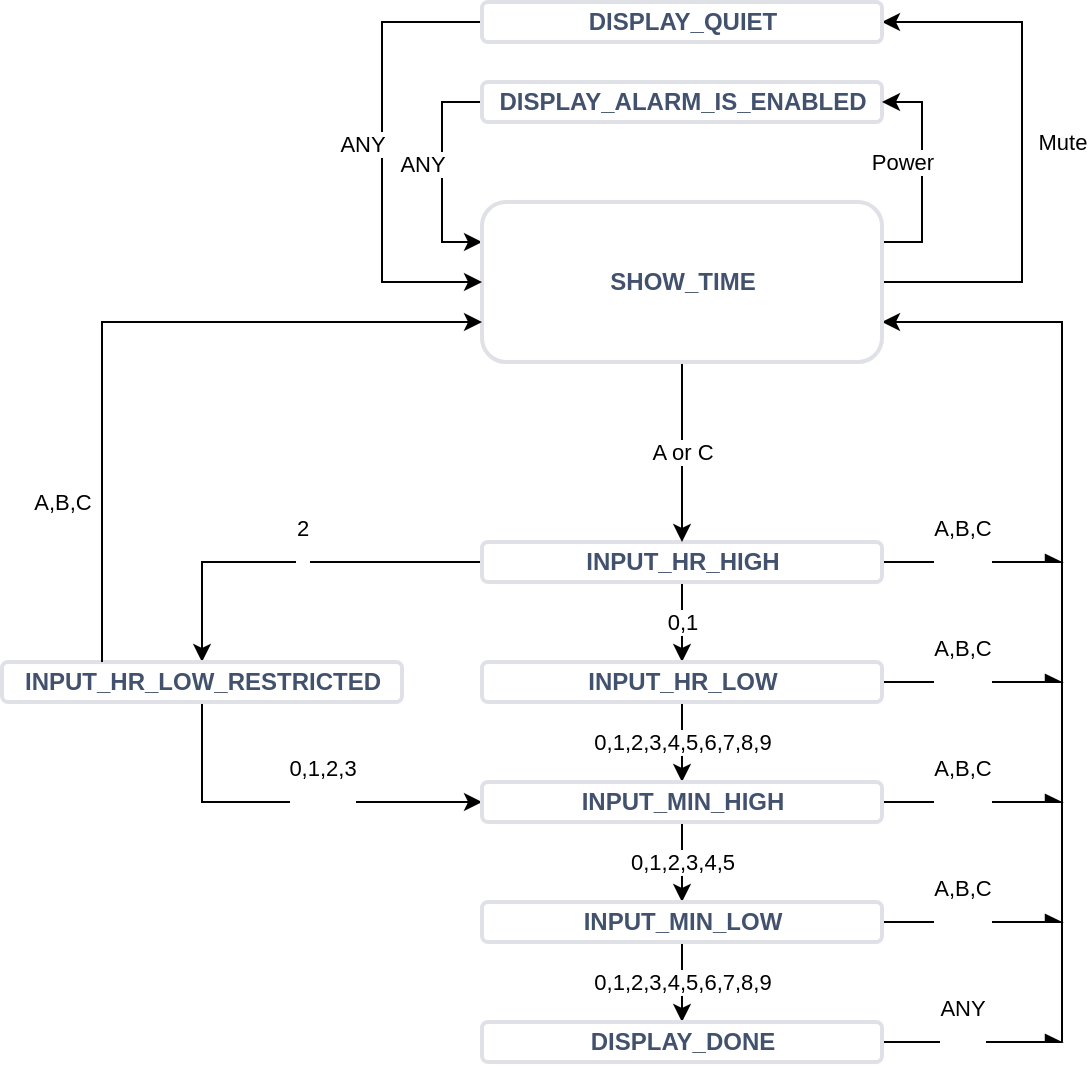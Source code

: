 <mxfile version="25.0.3">
  <diagram name="Page-1" id="58cdce13-f638-feb5-8d6f-7d28b1aa9fa0">
    <mxGraphModel dx="712" dy="427" grid="1" gridSize="10" guides="1" tooltips="1" connect="1" arrows="1" fold="1" page="1" pageScale="1" pageWidth="1100" pageHeight="850" background="none" math="0" shadow="0">
      <root>
        <mxCell id="0" />
        <mxCell id="1" parent="0" />
        <mxCell id="X9fPhNkL44MhaLlxR3ed-43" value="0,1" style="edgeStyle=orthogonalEdgeStyle;rounded=0;orthogonalLoop=1;jettySize=auto;html=1;" edge="1" parent="1" source="X9fPhNkL44MhaLlxR3ed-8" target="X9fPhNkL44MhaLlxR3ed-14">
          <mxGeometry relative="1" as="geometry" />
        </mxCell>
        <mxCell id="X9fPhNkL44MhaLlxR3ed-44" value="&lt;div&gt;2&lt;/div&gt;&lt;div&gt;&lt;br&gt;&lt;/div&gt;" style="edgeStyle=orthogonalEdgeStyle;rounded=0;orthogonalLoop=1;jettySize=auto;html=1;entryX=0.5;entryY=0;entryDx=0;entryDy=0;" edge="1" parent="1" source="X9fPhNkL44MhaLlxR3ed-8" target="X9fPhNkL44MhaLlxR3ed-17">
          <mxGeometry x="-0.052" y="-10" relative="1" as="geometry">
            <mxPoint x="200" y="460" as="targetPoint" />
            <mxPoint as="offset" />
          </mxGeometry>
        </mxCell>
        <mxCell id="X9fPhNkL44MhaLlxR3ed-74" value="&lt;div&gt;A,B,C&lt;/div&gt;&lt;div&gt;&lt;br&gt;&lt;/div&gt;" style="edgeStyle=orthogonalEdgeStyle;rounded=0;orthogonalLoop=1;jettySize=auto;html=1;endArrow=async;endFill=1;" edge="1" parent="1" source="X9fPhNkL44MhaLlxR3ed-8">
          <mxGeometry x="-0.116" y="10" relative="1" as="geometry">
            <mxPoint x="630.0" y="410.0" as="targetPoint" />
            <mxPoint as="offset" />
          </mxGeometry>
        </mxCell>
        <mxCell id="X9fPhNkL44MhaLlxR3ed-8" value="&lt;div&gt;INPUT_HR_HIGH&lt;/div&gt;" style="dashed=0;html=1;rounded=1;strokeColor=#DFE1E6;fontSize=12;align=center;fontStyle=1;strokeWidth=2;fontColor=#42526E" vertex="1" parent="1">
          <mxGeometry x="340" y="400" width="200" height="20" as="geometry" />
        </mxCell>
        <mxCell id="X9fPhNkL44MhaLlxR3ed-46" value="0,1,2,3,4,5,6,7,8,9" style="edgeStyle=orthogonalEdgeStyle;rounded=0;orthogonalLoop=1;jettySize=auto;html=1;" edge="1" parent="1" source="X9fPhNkL44MhaLlxR3ed-14" target="X9fPhNkL44MhaLlxR3ed-18">
          <mxGeometry relative="1" as="geometry" />
        </mxCell>
        <mxCell id="X9fPhNkL44MhaLlxR3ed-73" value="&lt;div&gt;A,B,C&lt;/div&gt;&lt;div&gt;&lt;br&gt;&lt;/div&gt;" style="edgeStyle=orthogonalEdgeStyle;rounded=0;orthogonalLoop=1;jettySize=auto;html=1;endArrow=async;endFill=1;" edge="1" parent="1" source="X9fPhNkL44MhaLlxR3ed-14">
          <mxGeometry x="-0.116" y="10" relative="1" as="geometry">
            <mxPoint x="630.0" y="470.0" as="targetPoint" />
            <mxPoint as="offset" />
          </mxGeometry>
        </mxCell>
        <mxCell id="X9fPhNkL44MhaLlxR3ed-14" value="&lt;div&gt;INPUT_HR_LOW&lt;/div&gt;" style="dashed=0;html=1;rounded=1;strokeColor=#DFE1E6;fontSize=12;align=center;fontStyle=1;strokeWidth=2;fontColor=#42526E" vertex="1" parent="1">
          <mxGeometry x="340" y="460" width="200" height="20" as="geometry" />
        </mxCell>
        <mxCell id="X9fPhNkL44MhaLlxR3ed-45" value="&lt;div&gt;0,1,2,3&lt;/div&gt;&lt;div&gt;&lt;br&gt;&lt;/div&gt;" style="edgeStyle=orthogonalEdgeStyle;rounded=0;orthogonalLoop=1;jettySize=auto;html=1;entryX=0;entryY=0.5;entryDx=0;entryDy=0;exitX=0.5;exitY=1;exitDx=0;exitDy=0;" edge="1" parent="1" source="X9fPhNkL44MhaLlxR3ed-17" target="X9fPhNkL44MhaLlxR3ed-18">
          <mxGeometry x="0.158" y="10" relative="1" as="geometry">
            <mxPoint x="200" y="480" as="sourcePoint" />
            <Array as="points">
              <mxPoint x="200" y="530" />
            </Array>
            <mxPoint as="offset" />
          </mxGeometry>
        </mxCell>
        <mxCell id="X9fPhNkL44MhaLlxR3ed-17" value="&lt;div&gt;INPUT_HR_LOW_RESTRICTED&lt;/div&gt;" style="dashed=0;html=1;rounded=1;strokeColor=#DFE1E6;fontSize=12;align=center;fontStyle=1;strokeWidth=2;fontColor=#42526E" vertex="1" parent="1">
          <mxGeometry x="100" y="460" width="200" height="20" as="geometry" />
        </mxCell>
        <mxCell id="X9fPhNkL44MhaLlxR3ed-47" value="0,1,2,3,4,5" style="edgeStyle=orthogonalEdgeStyle;rounded=0;orthogonalLoop=1;jettySize=auto;html=1;" edge="1" parent="1" source="X9fPhNkL44MhaLlxR3ed-18" target="X9fPhNkL44MhaLlxR3ed-19">
          <mxGeometry relative="1" as="geometry" />
        </mxCell>
        <mxCell id="X9fPhNkL44MhaLlxR3ed-72" value="&lt;div&gt;A,B,C&lt;/div&gt;&lt;div&gt;&lt;br&gt;&lt;/div&gt;" style="edgeStyle=orthogonalEdgeStyle;rounded=0;orthogonalLoop=1;jettySize=auto;html=1;endArrow=async;endFill=1;" edge="1" parent="1" source="X9fPhNkL44MhaLlxR3ed-18">
          <mxGeometry x="-0.116" y="10" relative="1" as="geometry">
            <mxPoint x="630.0" y="530" as="targetPoint" />
            <mxPoint as="offset" />
          </mxGeometry>
        </mxCell>
        <mxCell id="X9fPhNkL44MhaLlxR3ed-18" value="&lt;div&gt;INPUT_MIN_HIGH&lt;/div&gt;" style="dashed=0;html=1;rounded=1;strokeColor=#DFE1E6;fontSize=12;align=center;fontStyle=1;strokeWidth=2;fontColor=#42526E" vertex="1" parent="1">
          <mxGeometry x="340" y="520" width="200" height="20" as="geometry" />
        </mxCell>
        <mxCell id="X9fPhNkL44MhaLlxR3ed-48" value="0,1,2,3,4,5,6,7,8,9" style="edgeStyle=orthogonalEdgeStyle;rounded=0;orthogonalLoop=1;jettySize=auto;html=1;" edge="1" parent="1" source="X9fPhNkL44MhaLlxR3ed-19" target="X9fPhNkL44MhaLlxR3ed-22">
          <mxGeometry relative="1" as="geometry" />
        </mxCell>
        <mxCell id="X9fPhNkL44MhaLlxR3ed-71" value="&lt;div&gt;A,B,C&lt;/div&gt;&lt;div&gt;&lt;br&gt;&lt;/div&gt;" style="edgeStyle=orthogonalEdgeStyle;rounded=0;orthogonalLoop=1;jettySize=auto;html=1;endArrow=async;endFill=1;" edge="1" parent="1" source="X9fPhNkL44MhaLlxR3ed-19">
          <mxGeometry x="-0.116" y="10" relative="1" as="geometry">
            <mxPoint x="630" y="590" as="targetPoint" />
            <mxPoint as="offset" />
          </mxGeometry>
        </mxCell>
        <mxCell id="X9fPhNkL44MhaLlxR3ed-19" value="&lt;div&gt;INPUT_MIN_LOW&lt;/div&gt;" style="dashed=0;html=1;rounded=1;strokeColor=#DFE1E6;fontSize=12;align=center;fontStyle=1;strokeWidth=2;fontColor=#42526E" vertex="1" parent="1">
          <mxGeometry x="340" y="580" width="200" height="20" as="geometry" />
        </mxCell>
        <mxCell id="X9fPhNkL44MhaLlxR3ed-56" value="ANY" style="edgeStyle=orthogonalEdgeStyle;rounded=0;orthogonalLoop=1;jettySize=auto;html=1;exitX=0;exitY=0.5;exitDx=0;exitDy=0;entryX=0;entryY=0.25;entryDx=0;entryDy=0;" edge="1" parent="1" source="X9fPhNkL44MhaLlxR3ed-21" target="X9fPhNkL44MhaLlxR3ed-25">
          <mxGeometry x="-0.077" y="-10" relative="1" as="geometry">
            <Array as="points">
              <mxPoint x="320" y="180" />
              <mxPoint x="320" y="250" />
            </Array>
            <mxPoint as="offset" />
          </mxGeometry>
        </mxCell>
        <mxCell id="X9fPhNkL44MhaLlxR3ed-21" value="DISPLAY_ALARM_IS_ENABLED" style="dashed=0;html=1;rounded=1;strokeColor=#DFE1E6;fontSize=12;align=center;fontStyle=1;strokeWidth=2;fontColor=#42526E" vertex="1" parent="1">
          <mxGeometry x="340" y="170" width="200" height="20" as="geometry" />
        </mxCell>
        <mxCell id="X9fPhNkL44MhaLlxR3ed-69" style="edgeStyle=orthogonalEdgeStyle;rounded=0;orthogonalLoop=1;jettySize=auto;html=1;entryX=1;entryY=0.75;entryDx=0;entryDy=0;" edge="1" parent="1" target="X9fPhNkL44MhaLlxR3ed-25">
          <mxGeometry relative="1" as="geometry">
            <mxPoint x="660" y="600" as="targetPoint" />
            <mxPoint x="630" y="650" as="sourcePoint" />
            <Array as="points">
              <mxPoint x="630" y="290" />
            </Array>
          </mxGeometry>
        </mxCell>
        <mxCell id="X9fPhNkL44MhaLlxR3ed-70" value="&lt;div&gt;ANY&lt;/div&gt;&lt;div&gt;&lt;br&gt;&lt;/div&gt;" style="edgeStyle=orthogonalEdgeStyle;rounded=0;orthogonalLoop=1;jettySize=auto;html=1;endArrow=async;endFill=1;" edge="1" parent="1" source="X9fPhNkL44MhaLlxR3ed-22">
          <mxGeometry x="-0.116" y="10" relative="1" as="geometry">
            <mxPoint x="630.0" y="650" as="targetPoint" />
            <mxPoint as="offset" />
          </mxGeometry>
        </mxCell>
        <mxCell id="X9fPhNkL44MhaLlxR3ed-22" value="DISPLAY_DONE" style="dashed=0;html=1;rounded=1;strokeColor=#DFE1E6;fontSize=12;align=center;fontStyle=1;strokeWidth=2;fontColor=#42526E" vertex="1" parent="1">
          <mxGeometry x="340" y="640" width="200" height="20" as="geometry" />
        </mxCell>
        <mxCell id="X9fPhNkL44MhaLlxR3ed-36" value="A or C" style="edgeStyle=orthogonalEdgeStyle;rounded=0;orthogonalLoop=1;jettySize=auto;html=1;" edge="1" parent="1" source="X9fPhNkL44MhaLlxR3ed-25" target="X9fPhNkL44MhaLlxR3ed-8">
          <mxGeometry relative="1" as="geometry" />
        </mxCell>
        <mxCell id="X9fPhNkL44MhaLlxR3ed-58" value="Mute" style="edgeStyle=orthogonalEdgeStyle;rounded=0;orthogonalLoop=1;jettySize=auto;html=1;exitX=1;exitY=0.5;exitDx=0;exitDy=0;entryX=1;entryY=0.5;entryDx=0;entryDy=0;" edge="1" parent="1" source="X9fPhNkL44MhaLlxR3ed-25" target="X9fPhNkL44MhaLlxR3ed-55">
          <mxGeometry x="0.037" y="-20" relative="1" as="geometry">
            <Array as="points">
              <mxPoint x="610" y="270" />
              <mxPoint x="610" y="140" />
            </Array>
            <mxPoint as="offset" />
          </mxGeometry>
        </mxCell>
        <mxCell id="X9fPhNkL44MhaLlxR3ed-59" value="Power" style="edgeStyle=orthogonalEdgeStyle;rounded=0;orthogonalLoop=1;jettySize=auto;html=1;exitX=1;exitY=0.25;exitDx=0;exitDy=0;entryX=1;entryY=0.5;entryDx=0;entryDy=0;" edge="1" parent="1" source="X9fPhNkL44MhaLlxR3ed-25" target="X9fPhNkL44MhaLlxR3ed-21">
          <mxGeometry x="0.091" y="10" relative="1" as="geometry">
            <mxPoint as="offset" />
          </mxGeometry>
        </mxCell>
        <mxCell id="X9fPhNkL44MhaLlxR3ed-25" value="SHOW_TIME" style="dashed=0;html=1;rounded=1;strokeColor=#DFE1E6;fontSize=12;align=center;fontStyle=1;strokeWidth=2;fontColor=#42526E" vertex="1" parent="1">
          <mxGeometry x="340" y="230" width="200" height="80" as="geometry" />
        </mxCell>
        <mxCell id="X9fPhNkL44MhaLlxR3ed-57" value="ANY" style="edgeStyle=orthogonalEdgeStyle;rounded=0;orthogonalLoop=1;jettySize=auto;html=1;exitX=0;exitY=0.5;exitDx=0;exitDy=0;" edge="1" parent="1" source="X9fPhNkL44MhaLlxR3ed-55">
          <mxGeometry x="-0.04" y="-10" relative="1" as="geometry">
            <mxPoint x="340" y="270" as="targetPoint" />
            <Array as="points">
              <mxPoint x="290" y="140" />
              <mxPoint x="290" y="270" />
              <mxPoint x="340" y="270" />
            </Array>
            <mxPoint as="offset" />
          </mxGeometry>
        </mxCell>
        <mxCell id="X9fPhNkL44MhaLlxR3ed-55" value="DISPLAY_QUIET" style="dashed=0;html=1;rounded=1;strokeColor=#DFE1E6;fontSize=12;align=center;fontStyle=1;strokeWidth=2;fontColor=#42526E" vertex="1" parent="1">
          <mxGeometry x="340" y="130" width="200" height="20" as="geometry" />
        </mxCell>
        <mxCell id="X9fPhNkL44MhaLlxR3ed-75" value="A,B,C" style="edgeStyle=orthogonalEdgeStyle;rounded=0;orthogonalLoop=1;jettySize=auto;html=1;exitX=0.25;exitY=0;exitDx=0;exitDy=0;entryX=0;entryY=0.75;entryDx=0;entryDy=0;" edge="1" parent="1" source="X9fPhNkL44MhaLlxR3ed-17" target="X9fPhNkL44MhaLlxR3ed-25">
          <mxGeometry x="-0.555" y="20" relative="1" as="geometry">
            <Array as="points">
              <mxPoint x="150" y="290" />
            </Array>
            <mxPoint as="offset" />
          </mxGeometry>
        </mxCell>
      </root>
    </mxGraphModel>
  </diagram>
</mxfile>
